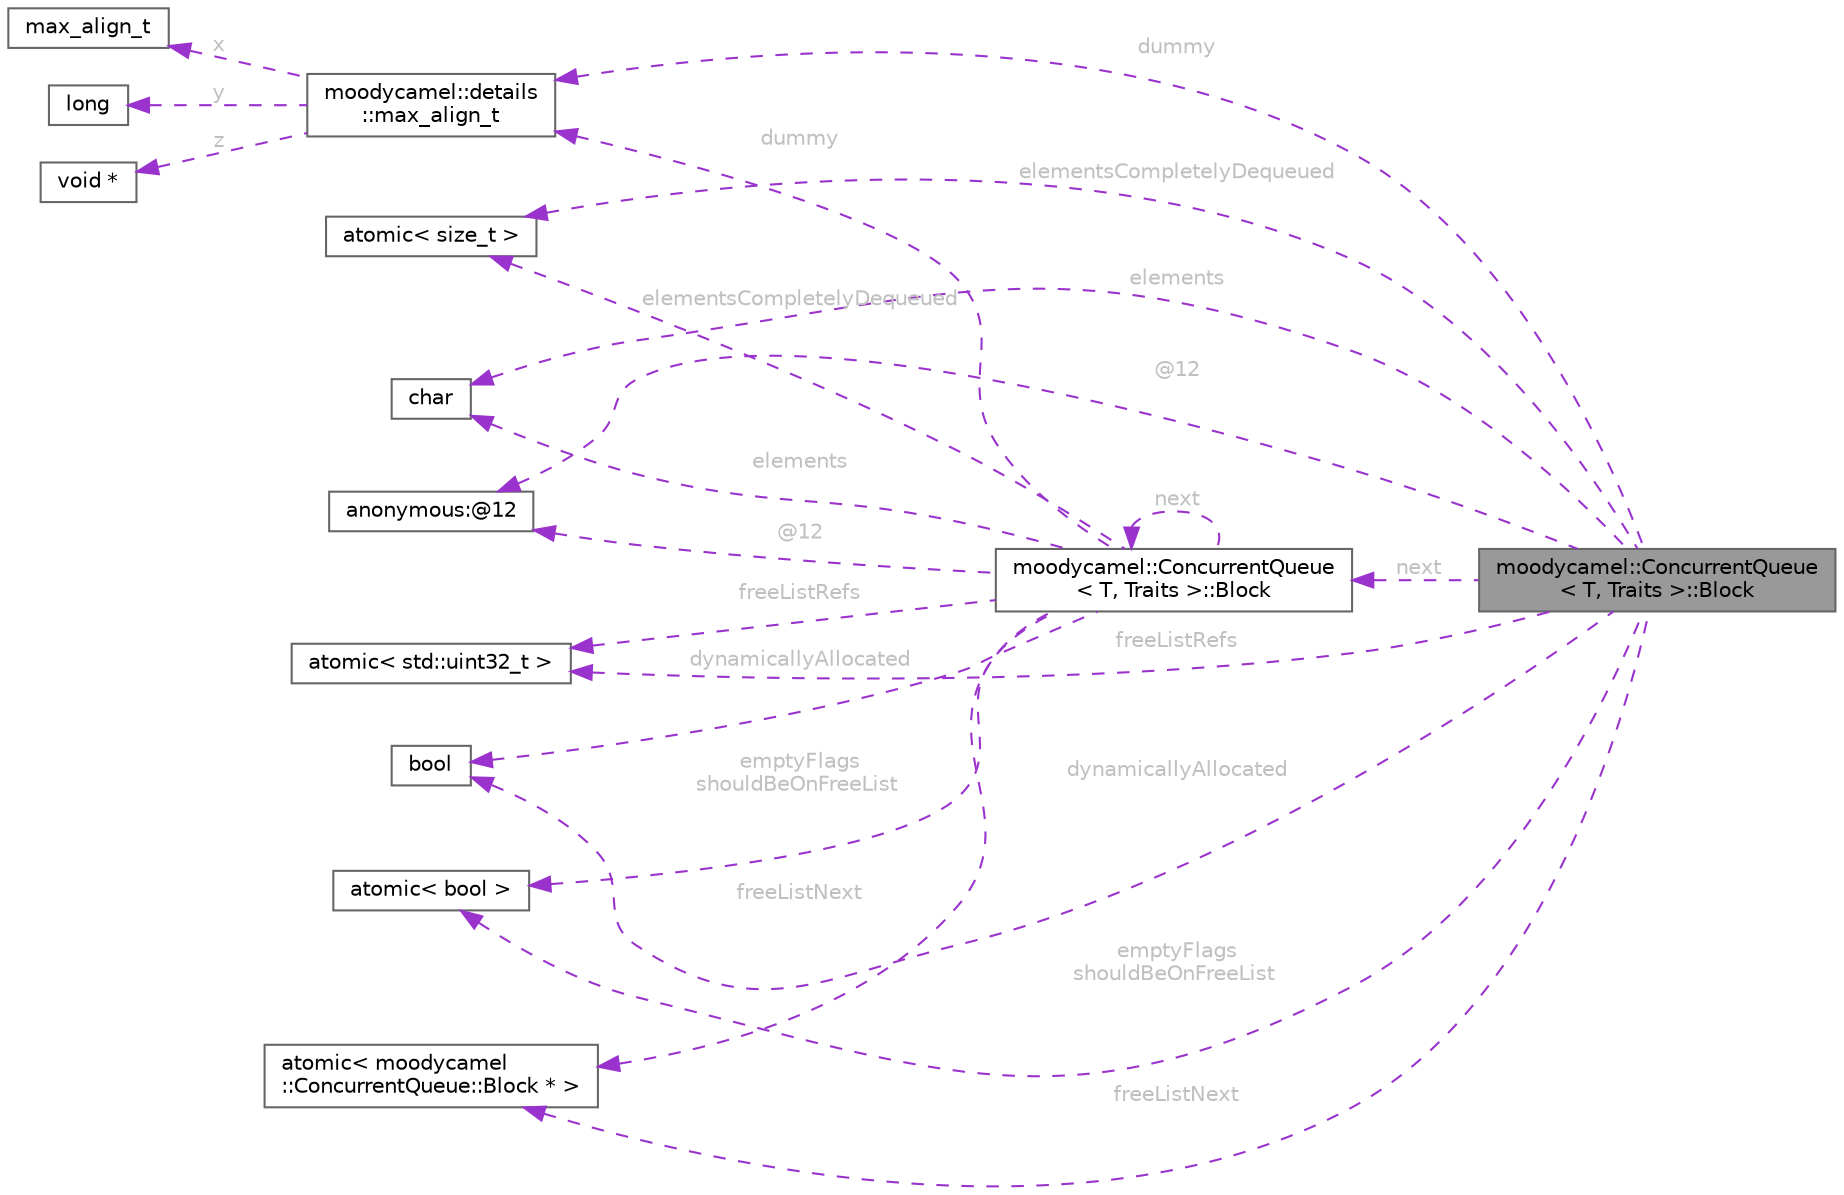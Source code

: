 digraph "moodycamel::ConcurrentQueue&lt; T, Traits &gt;::Block"
{
 // INTERACTIVE_SVG=YES
 // LATEX_PDF_SIZE
  bgcolor="transparent";
  edge [fontname=Helvetica,fontsize=10,labelfontname=Helvetica,labelfontsize=10];
  node [fontname=Helvetica,fontsize=10,shape=box,height=0.2,width=0.4];
  rankdir="LR";
  Node1 [id="Node000001",label="moodycamel::ConcurrentQueue\l\< T, Traits \>::Block",height=0.2,width=0.4,color="gray40", fillcolor="grey60", style="filled", fontcolor="black",tooltip=" "];
  Node2 -> Node1 [id="edge1_Node000001_Node000002",dir="back",color="darkorchid3",style="dashed",tooltip=" ",label=" elements",fontcolor="grey" ];
  Node2 [id="Node000002",label="char",height=0.2,width=0.4,color="gray40", fillcolor="white", style="filled",tooltip=" "];
  Node3 -> Node1 [id="edge2_Node000001_Node000003",dir="back",color="darkorchid3",style="dashed",tooltip=" ",label=" dummy",fontcolor="grey" ];
  Node3 [id="Node000003",label="moodycamel::details\l::max_align_t",height=0.2,width=0.4,color="gray40", fillcolor="white", style="filled",URL="$d9/d3b/unionmoodycamel_1_1details_1_1max__align__t.html",tooltip=" "];
  Node4 -> Node3 [id="edge3_Node000003_Node000004",dir="back",color="darkorchid3",style="dashed",tooltip=" ",label=" x",fontcolor="grey" ];
  Node4 [id="Node000004",label="max_align_t",height=0.2,width=0.4,color="gray40", fillcolor="white", style="filled",tooltip=" "];
  Node5 -> Node3 [id="edge4_Node000003_Node000005",dir="back",color="darkorchid3",style="dashed",tooltip=" ",label=" y",fontcolor="grey" ];
  Node5 [id="Node000005",label="long",height=0.2,width=0.4,color="gray40", fillcolor="white", style="filled",tooltip=" "];
  Node6 -> Node3 [id="edge5_Node000003_Node000006",dir="back",color="darkorchid3",style="dashed",tooltip=" ",label=" z",fontcolor="grey" ];
  Node6 [id="Node000006",label="void *",height=0.2,width=0.4,color="gray40", fillcolor="white", style="filled",tooltip=" "];
  Node7 -> Node1 [id="edge6_Node000001_Node000007",dir="back",color="darkorchid3",style="dashed",tooltip=" ",label=" @12",fontcolor="grey" ];
  Node7 [id="Node000007",label="anonymous:@12",height=0.2,width=0.4,color="gray40", fillcolor="white", style="filled",tooltip=" "];
  Node8 -> Node1 [id="edge7_Node000001_Node000008",dir="back",color="darkorchid3",style="dashed",tooltip=" ",label=" next",fontcolor="grey" ];
  Node8 [id="Node000008",label="moodycamel::ConcurrentQueue\l\< T, Traits \>::Block",height=0.2,width=0.4,color="gray40", fillcolor="white", style="filled",URL="$dc/dde/structmoodycamel_1_1ConcurrentQueue_1_1Block.html",tooltip=" "];
  Node2 -> Node8 [id="edge8_Node000008_Node000002",dir="back",color="darkorchid3",style="dashed",tooltip=" ",label=" elements",fontcolor="grey" ];
  Node3 -> Node8 [id="edge9_Node000008_Node000003",dir="back",color="darkorchid3",style="dashed",tooltip=" ",label=" dummy",fontcolor="grey" ];
  Node7 -> Node8 [id="edge10_Node000008_Node000007",dir="back",color="darkorchid3",style="dashed",tooltip=" ",label=" @12",fontcolor="grey" ];
  Node8 -> Node8 [id="edge11_Node000008_Node000008",dir="back",color="darkorchid3",style="dashed",tooltip=" ",label=" next",fontcolor="grey" ];
  Node9 -> Node8 [id="edge12_Node000008_Node000009",dir="back",color="darkorchid3",style="dashed",tooltip=" ",label=" elementsCompletelyDequeued",fontcolor="grey" ];
  Node9 [id="Node000009",label="atomic\< size_t \>",height=0.2,width=0.4,color="gray40", fillcolor="white", style="filled",tooltip=" "];
  Node10 -> Node8 [id="edge13_Node000008_Node000010",dir="back",color="darkorchid3",style="dashed",tooltip=" ",label=" emptyFlags\nshouldBeOnFreeList",fontcolor="grey" ];
  Node10 [id="Node000010",label="atomic\< bool \>",height=0.2,width=0.4,color="gray40", fillcolor="white", style="filled",tooltip=" "];
  Node11 -> Node8 [id="edge14_Node000008_Node000011",dir="back",color="darkorchid3",style="dashed",tooltip=" ",label=" freeListRefs",fontcolor="grey" ];
  Node11 [id="Node000011",label="atomic\< std::uint32_t \>",height=0.2,width=0.4,color="gray40", fillcolor="white", style="filled",tooltip=" "];
  Node12 -> Node8 [id="edge15_Node000008_Node000012",dir="back",color="darkorchid3",style="dashed",tooltip=" ",label=" freeListNext",fontcolor="grey" ];
  Node12 [id="Node000012",label="atomic\< moodycamel\l::ConcurrentQueue::Block * \>",height=0.2,width=0.4,color="gray40", fillcolor="white", style="filled",tooltip=" "];
  Node13 -> Node8 [id="edge16_Node000008_Node000013",dir="back",color="darkorchid3",style="dashed",tooltip=" ",label=" dynamicallyAllocated",fontcolor="grey" ];
  Node13 [id="Node000013",label="bool",height=0.2,width=0.4,color="gray40", fillcolor="white", style="filled",tooltip=" "];
  Node9 -> Node1 [id="edge17_Node000001_Node000009",dir="back",color="darkorchid3",style="dashed",tooltip=" ",label=" elementsCompletelyDequeued",fontcolor="grey" ];
  Node10 -> Node1 [id="edge18_Node000001_Node000010",dir="back",color="darkorchid3",style="dashed",tooltip=" ",label=" emptyFlags\nshouldBeOnFreeList",fontcolor="grey" ];
  Node11 -> Node1 [id="edge19_Node000001_Node000011",dir="back",color="darkorchid3",style="dashed",tooltip=" ",label=" freeListRefs",fontcolor="grey" ];
  Node12 -> Node1 [id="edge20_Node000001_Node000012",dir="back",color="darkorchid3",style="dashed",tooltip=" ",label=" freeListNext",fontcolor="grey" ];
  Node13 -> Node1 [id="edge21_Node000001_Node000013",dir="back",color="darkorchid3",style="dashed",tooltip=" ",label=" dynamicallyAllocated",fontcolor="grey" ];
}
